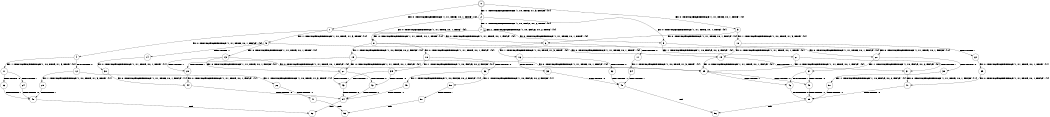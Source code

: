digraph BCG {
size = "7, 10.5";
center = TRUE;
node [shape = circle];
0 [peripheries = 2];
0 -> 1 [label = "EX !0 !ATOMIC_EXCH_BRANCH (1, +1, TRUE, +0, 1, TRUE) !{0}"];
0 -> 2 [label = "EX !1 !ATOMIC_EXCH_BRANCH (1, +0, TRUE, +1, 3, FALSE) !{0}"];
0 -> 3 [label = "EX !0 !ATOMIC_EXCH_BRANCH (1, +1, TRUE, +0, 1, TRUE) !{0}"];
1 -> 4 [label = "EX !0 !ATOMIC_EXCH_BRANCH (1, +1, TRUE, +0, 1, FALSE) !{0}"];
1 -> 5 [label = "EX !1 !ATOMIC_EXCH_BRANCH (1, +0, TRUE, +1, 3, TRUE) !{0}"];
1 -> 6 [label = "EX !0 !ATOMIC_EXCH_BRANCH (1, +1, TRUE, +0, 1, FALSE) !{0}"];
2 -> 7 [label = "EX !1 !ATOMIC_EXCH_BRANCH (1, +0, FALSE, +0, 2, TRUE) !{0}"];
2 -> 8 [label = "EX !0 !ATOMIC_EXCH_BRANCH (1, +1, TRUE, +0, 1, TRUE) !{0}"];
2 -> 9 [label = "EX !0 !ATOMIC_EXCH_BRANCH (1, +1, TRUE, +0, 1, TRUE) !{0}"];
3 -> 10 [label = "EX !1 !ATOMIC_EXCH_BRANCH (1, +0, TRUE, +1, 3, TRUE) !{0}"];
3 -> 6 [label = "EX !0 !ATOMIC_EXCH_BRANCH (1, +1, TRUE, +0, 1, FALSE) !{0}"];
4 -> 11 [label = "EX !1 !ATOMIC_EXCH_BRANCH (1, +0, TRUE, +1, 3, TRUE) !{0}"];
4 -> 12 [label = "TERMINATE !0"];
5 -> 13 [label = "EX !0 !ATOMIC_EXCH_BRANCH (1, +1, TRUE, +0, 1, TRUE) !{0}"];
5 -> 14 [label = "TERMINATE !1"];
5 -> 15 [label = "EX !0 !ATOMIC_EXCH_BRANCH (1, +1, TRUE, +0, 1, TRUE) !{0}"];
6 -> 16 [label = "EX !1 !ATOMIC_EXCH_BRANCH (1, +0, TRUE, +1, 3, TRUE) !{0}"];
6 -> 17 [label = "TERMINATE !0"];
7 -> 7 [label = "EX !1 !ATOMIC_EXCH_BRANCH (1, +0, FALSE, +0, 2, TRUE) !{0}"];
7 -> 8 [label = "EX !0 !ATOMIC_EXCH_BRANCH (1, +1, TRUE, +0, 1, TRUE) !{0}"];
7 -> 9 [label = "EX !0 !ATOMIC_EXCH_BRANCH (1, +1, TRUE, +0, 1, TRUE) !{0}"];
8 -> 18 [label = "EX !0 !ATOMIC_EXCH_BRANCH (1, +1, TRUE, +0, 1, FALSE) !{0}"];
8 -> 19 [label = "EX !1 !ATOMIC_EXCH_BRANCH (1, +0, FALSE, +0, 2, FALSE) !{0}"];
8 -> 20 [label = "EX !0 !ATOMIC_EXCH_BRANCH (1, +1, TRUE, +0, 1, FALSE) !{0}"];
9 -> 21 [label = "EX !1 !ATOMIC_EXCH_BRANCH (1, +0, FALSE, +0, 2, FALSE) !{0}"];
9 -> 20 [label = "EX !0 !ATOMIC_EXCH_BRANCH (1, +1, TRUE, +0, 1, FALSE) !{0}"];
10 -> 22 [label = "TERMINATE !1"];
10 -> 15 [label = "EX !0 !ATOMIC_EXCH_BRANCH (1, +1, TRUE, +0, 1, TRUE) !{0}"];
11 -> 23 [label = "TERMINATE !0"];
11 -> 24 [label = "TERMINATE !1"];
12 -> 25 [label = "EX !1 !ATOMIC_EXCH_BRANCH (1, +0, TRUE, +1, 3, TRUE) !{1}"];
12 -> 26 [label = "EX !1 !ATOMIC_EXCH_BRANCH (1, +0, TRUE, +1, 3, TRUE) !{1}"];
13 -> 27 [label = "EX !0 !ATOMIC_EXCH_BRANCH (1, +1, TRUE, +0, 1, FALSE) !{0}"];
13 -> 28 [label = "TERMINATE !1"];
13 -> 29 [label = "EX !0 !ATOMIC_EXCH_BRANCH (1, +1, TRUE, +0, 1, FALSE) !{0}"];
14 -> 30 [label = "EX !0 !ATOMIC_EXCH_BRANCH (1, +1, TRUE, +0, 1, TRUE) !{1}"];
15 -> 31 [label = "TERMINATE !1"];
15 -> 29 [label = "EX !0 !ATOMIC_EXCH_BRANCH (1, +1, TRUE, +0, 1, FALSE) !{0}"];
16 -> 32 [label = "TERMINATE !0"];
16 -> 33 [label = "TERMINATE !1"];
17 -> 34 [label = "EX !1 !ATOMIC_EXCH_BRANCH (1, +0, TRUE, +1, 3, TRUE) !{1}"];
18 -> 35 [label = "EX !1 !ATOMIC_EXCH_BRANCH (1, +0, FALSE, +0, 2, FALSE) !{0}"];
18 -> 36 [label = "TERMINATE !0"];
19 -> 27 [label = "EX !0 !ATOMIC_EXCH_BRANCH (1, +1, TRUE, +0, 1, FALSE) !{0}"];
19 -> 28 [label = "TERMINATE !1"];
19 -> 29 [label = "EX !0 !ATOMIC_EXCH_BRANCH (1, +1, TRUE, +0, 1, FALSE) !{0}"];
20 -> 37 [label = "EX !1 !ATOMIC_EXCH_BRANCH (1, +0, FALSE, +0, 2, FALSE) !{0}"];
20 -> 38 [label = "TERMINATE !0"];
21 -> 31 [label = "TERMINATE !1"];
21 -> 29 [label = "EX !0 !ATOMIC_EXCH_BRANCH (1, +1, TRUE, +0, 1, FALSE) !{0}"];
22 -> 39 [label = "EX !0 !ATOMIC_EXCH_BRANCH (1, +1, TRUE, +0, 1, TRUE) !{1}"];
23 -> 40 [label = "TERMINATE !1"];
24 -> 40 [label = "TERMINATE !0"];
25 -> 40 [label = "TERMINATE !1"];
26 -> 41 [label = "TERMINATE !1"];
27 -> 42 [label = "TERMINATE !0"];
27 -> 43 [label = "TERMINATE !1"];
28 -> 44 [label = "EX !0 !ATOMIC_EXCH_BRANCH (1, +1, TRUE, +0, 1, FALSE) !{1}"];
29 -> 45 [label = "TERMINATE !0"];
29 -> 46 [label = "TERMINATE !1"];
30 -> 44 [label = "EX !0 !ATOMIC_EXCH_BRANCH (1, +1, TRUE, +0, 1, FALSE) !{1}"];
31 -> 47 [label = "EX !0 !ATOMIC_EXCH_BRANCH (1, +1, TRUE, +0, 1, FALSE) !{1}"];
32 -> 48 [label = "TERMINATE !1"];
33 -> 48 [label = "TERMINATE !0"];
34 -> 48 [label = "TERMINATE !1"];
35 -> 42 [label = "TERMINATE !0"];
35 -> 43 [label = "TERMINATE !1"];
36 -> 49 [label = "EX !1 !ATOMIC_EXCH_BRANCH (1, +0, FALSE, +0, 2, FALSE) !{1}"];
36 -> 50 [label = "EX !1 !ATOMIC_EXCH_BRANCH (1, +0, FALSE, +0, 2, FALSE) !{1}"];
37 -> 45 [label = "TERMINATE !0"];
37 -> 46 [label = "TERMINATE !1"];
38 -> 51 [label = "EX !1 !ATOMIC_EXCH_BRANCH (1, +0, FALSE, +0, 2, FALSE) !{1}"];
39 -> 47 [label = "EX !0 !ATOMIC_EXCH_BRANCH (1, +1, TRUE, +0, 1, FALSE) !{1}"];
40 -> 52 [label = "exit"];
41 -> 53 [label = "exit"];
42 -> 54 [label = "TERMINATE !1"];
43 -> 54 [label = "TERMINATE !0"];
44 -> 54 [label = "TERMINATE !0"];
45 -> 55 [label = "TERMINATE !1"];
46 -> 55 [label = "TERMINATE !0"];
47 -> 55 [label = "TERMINATE !0"];
48 -> 56 [label = "exit"];
49 -> 54 [label = "TERMINATE !1"];
50 -> 57 [label = "TERMINATE !1"];
51 -> 55 [label = "TERMINATE !1"];
54 -> 52 [label = "exit"];
55 -> 56 [label = "exit"];
57 -> 53 [label = "exit"];
}
